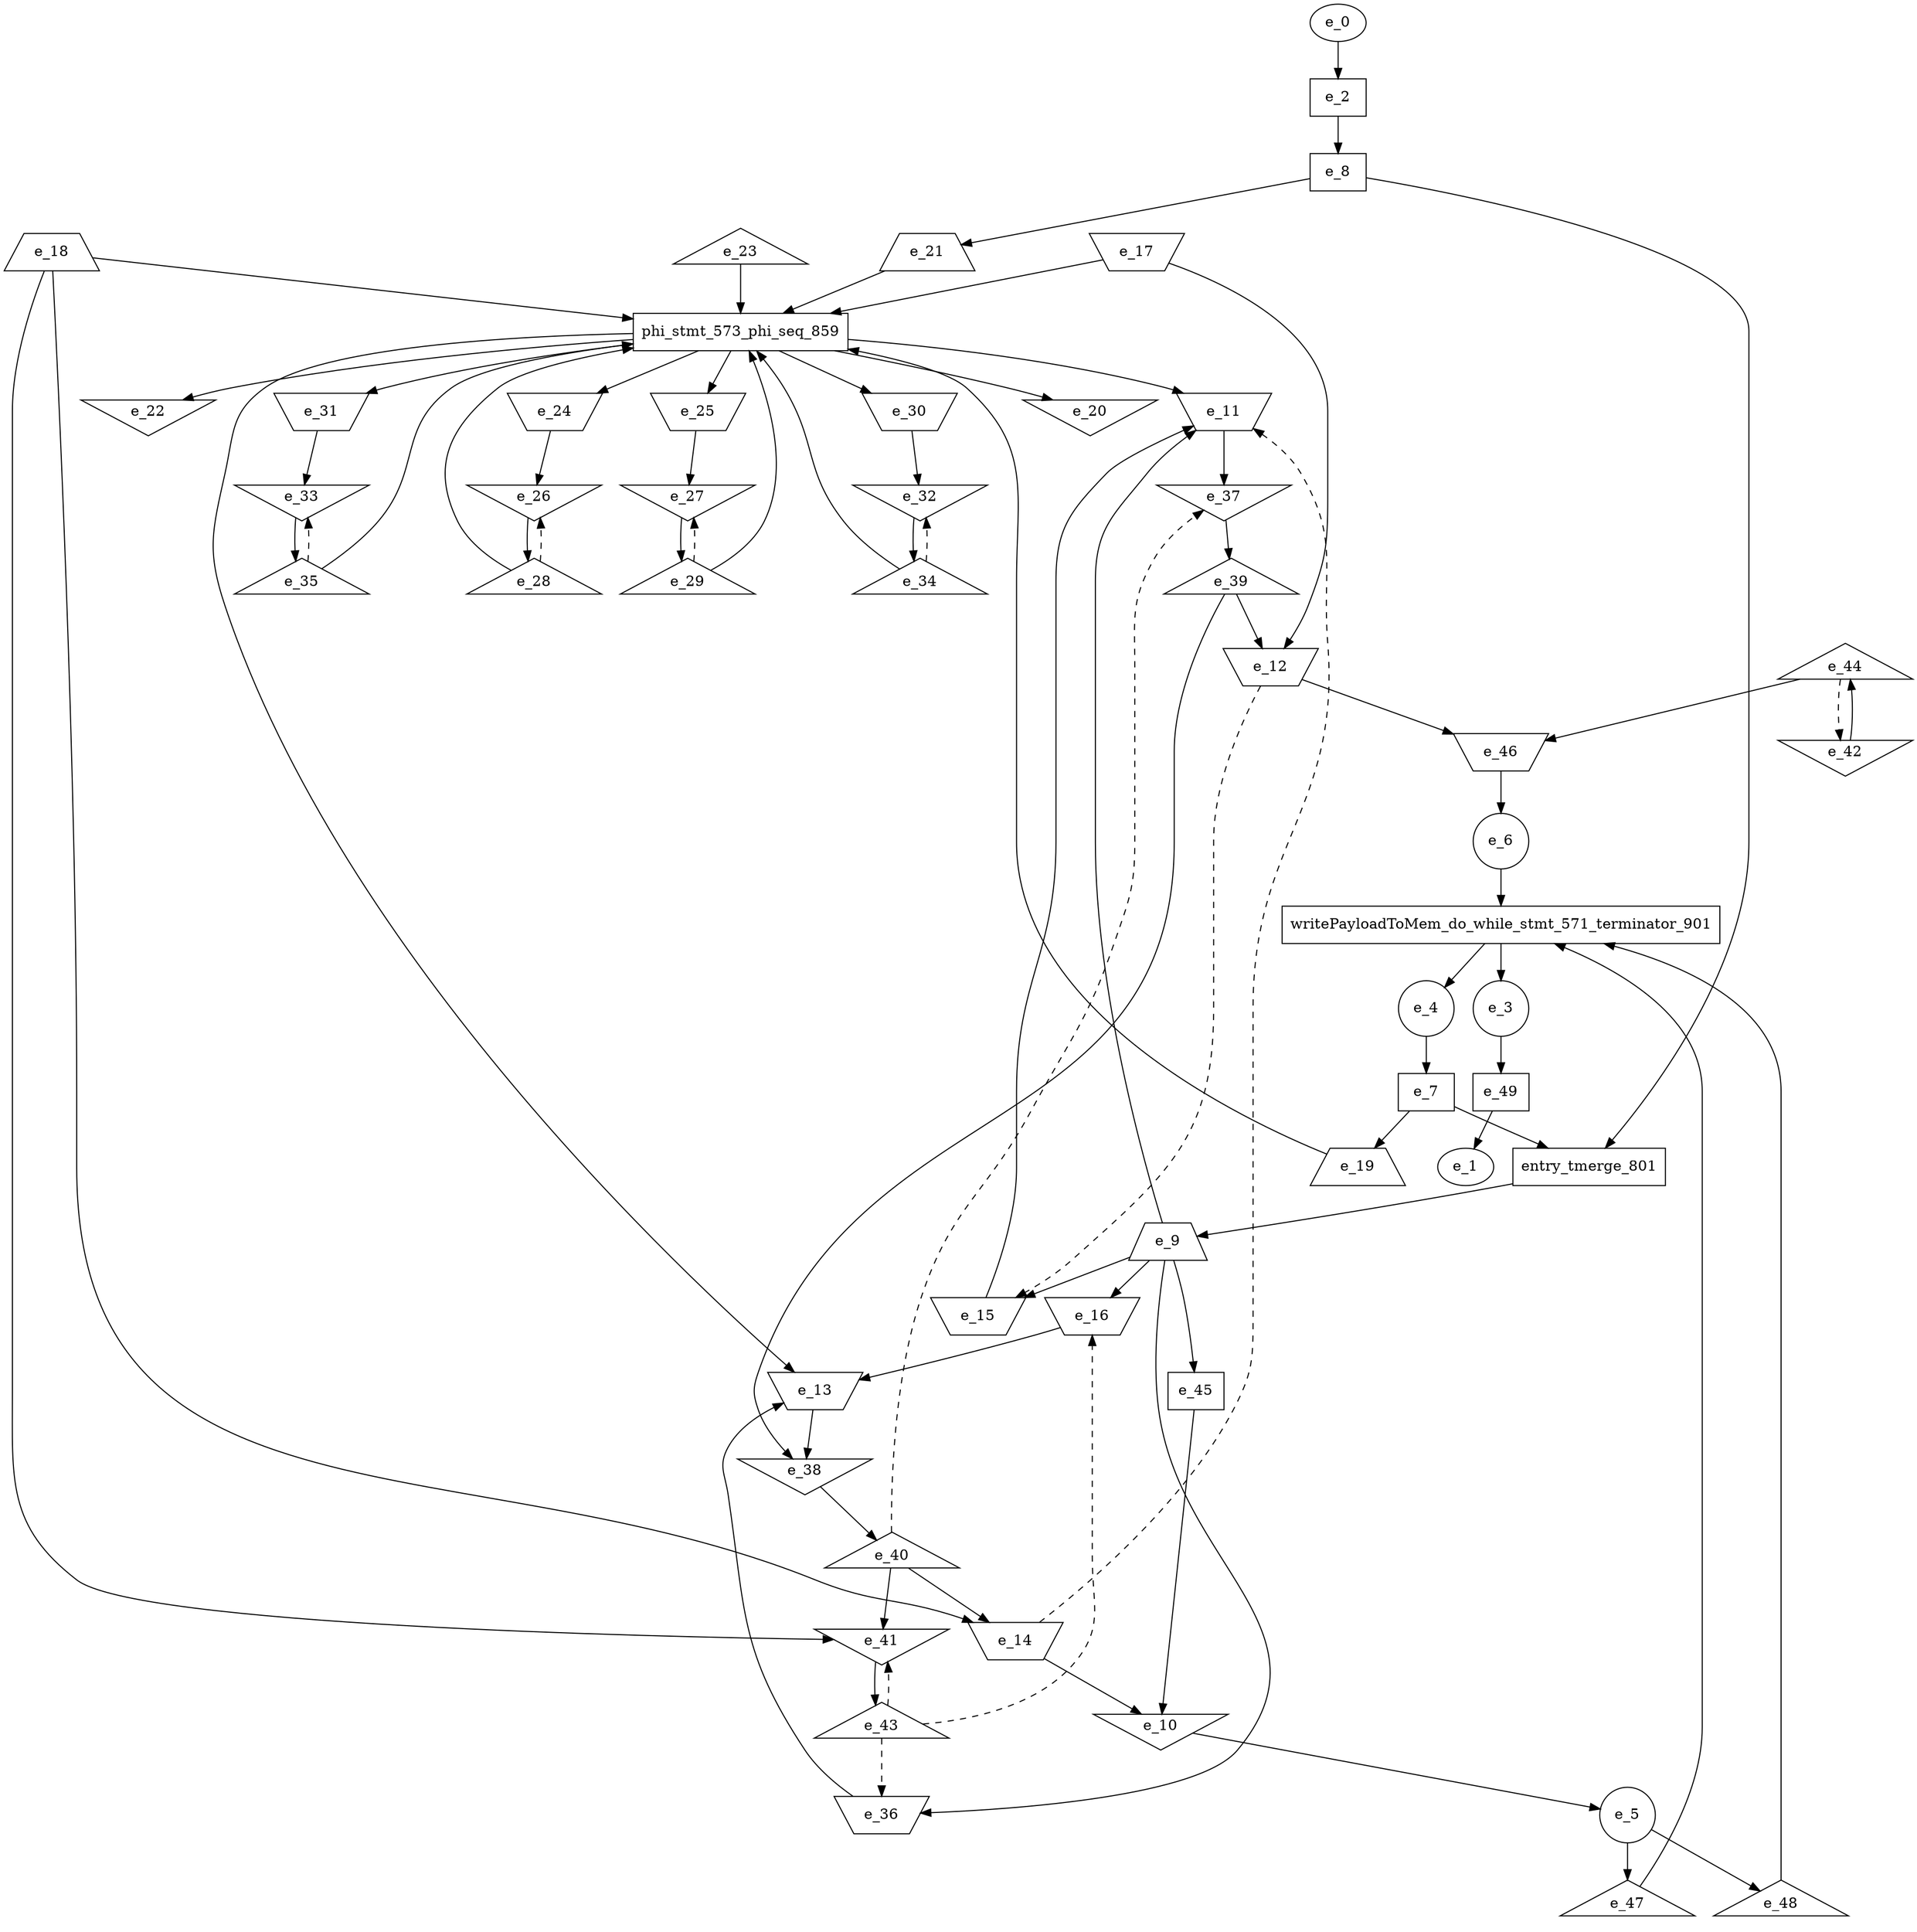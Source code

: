 digraph control_path {
  e_0: entry_node : n ;
  e_1: exit_node : s ;
  e_2 [shape = dot];
  e_3 [shape = circle];
  e_4 [shape = circle];
  e_5 [shape = circle];
  e_6 [shape = circle];
  e_7 [shape = dot];
  e_8 [shape = dot];
  e_9 [shape = trapezium];
  e_10 [shape = invtriangle];
  e_11 [shape = invtrapezium];
  e_12 [shape = invtrapezium];
  e_13 [shape = invtrapezium];
  e_14 [shape = invtrapezium];
  e_15 [shape = invtrapezium];
  e_16 [shape = invtrapezium];
  e_17 [shape = invtrapezium];
  e_18 [shape = trapezium];
  e_19 [shape = trapezium];
  e_20 [shape = invtriangle];
  e_21 [shape = trapezium];
  e_22 [shape = invtriangle];
  e_23 [shape = triangle];
  e_24 [shape = invtrapezium];
  e_25 [shape = invtrapezium];
  e_26 [shape = invtriangle];
  e_27 [shape = invtriangle];
  e_28 [shape = triangle];
  e_29 [shape = triangle];
  e_30 [shape = invtrapezium];
  e_31 [shape = invtrapezium];
  e_32 [shape = invtriangle];
  e_33 [shape = invtriangle];
  e_34 [shape = triangle];
  e_35 [shape = triangle];
  e_36 [shape = invtrapezium];
  e_37 [shape = invtriangle];
  e_38 [shape = invtriangle];
  e_39 [shape = triangle];
  e_40 [shape = triangle];
  e_41 [shape = invtriangle];
  e_42 [shape = invtriangle];
  e_43 [shape = triangle];
  e_44 [shape = triangle];
  e_45 [shape = dot];
  e_46 [shape = invtrapezium];
  e_47 [shape = triangle];
  e_48 [shape = triangle];
  e_49 [shape = dot];
  e_49 -> e_1;
  e_0 -> e_2;
  e_10 -> e_5;
  e_46 -> e_6;
  e_4 -> e_7;
  e_2 -> e_8;
  e_14 -> e_10;
  e_45 -> e_10;
  e_9 -> e_11;
  e_15 -> e_11;
  e_14 -> e_11[style = dashed];
  e_17 -> e_12;
  e_39 -> e_12;
  e_16 -> e_13;
  e_36 -> e_13;
  e_18 -> e_14;
  e_40 -> e_14;
  e_9 -> e_15;
  e_12 -> e_15[style = dashed];
  e_9 -> e_16;
  e_43 -> e_16[style = dashed];
  e_7 -> e_19;
  e_8 -> e_21;
  e_24 -> e_26;
  e_28 -> e_26[style = dashed];
  e_25 -> e_27;
  e_29 -> e_27[style = dashed];
  e_26 -> e_28;
  e_27 -> e_29;
  e_30 -> e_32;
  e_34 -> e_32[style = dashed];
  e_31 -> e_33;
  e_35 -> e_33[style = dashed];
  e_32 -> e_34;
  e_33 -> e_35;
  e_9 -> e_36;
  e_43 -> e_36[style = dashed];
  e_11 -> e_37;
  e_40 -> e_37[style = dashed];
  e_39 -> e_38;
  e_13 -> e_38;
  e_37 -> e_39;
  e_38 -> e_40;
  e_18 -> e_41;
  e_40 -> e_41;
  e_43 -> e_41[style = dashed];
  e_44 -> e_42[style = dashed];
  e_41 -> e_43;
  e_42 -> e_44;
  e_9 -> e_45;
  e_12 -> e_46;
  e_44 -> e_46;
  e_5 -> e_47;
  e_5 -> e_48;
  e_3 -> e_49;
  writePayloadToMem_do_while_stmt_571_terminator_901 [shape=rectangle];
e_6 -> writePayloadToMem_do_while_stmt_571_terminator_901;
e_48 -> writePayloadToMem_do_while_stmt_571_terminator_901;
e_47 -> writePayloadToMem_do_while_stmt_571_terminator_901;
writePayloadToMem_do_while_stmt_571_terminator_901 -> e_4;
writePayloadToMem_do_while_stmt_571_terminator_901 -> e_3;
  phi_stmt_573_phi_seq_859 [shape=rectangle];
e_21 -> phi_stmt_573_phi_seq_859;
phi_stmt_573_phi_seq_859 -> e_24;
phi_stmt_573_phi_seq_859 -> e_25;
phi_stmt_573_phi_seq_859 -> e_22;
e_28 -> phi_stmt_573_phi_seq_859;
e_29 -> phi_stmt_573_phi_seq_859;
e_19 -> phi_stmt_573_phi_seq_859;
phi_stmt_573_phi_seq_859 -> e_30;
phi_stmt_573_phi_seq_859 -> e_31;
phi_stmt_573_phi_seq_859 -> e_20;
e_34 -> phi_stmt_573_phi_seq_859;
e_35 -> phi_stmt_573_phi_seq_859;
e_17 -> phi_stmt_573_phi_seq_859;
e_18 -> phi_stmt_573_phi_seq_859;
phi_stmt_573_phi_seq_859 -> e_11;
phi_stmt_573_phi_seq_859 -> e_13;
e_23 -> phi_stmt_573_phi_seq_859;
entry_tmerge_801 [shape = rectangle]; 
e_7 -> entry_tmerge_801;
e_8 -> entry_tmerge_801;
entry_tmerge_801 -> e_9;
}
